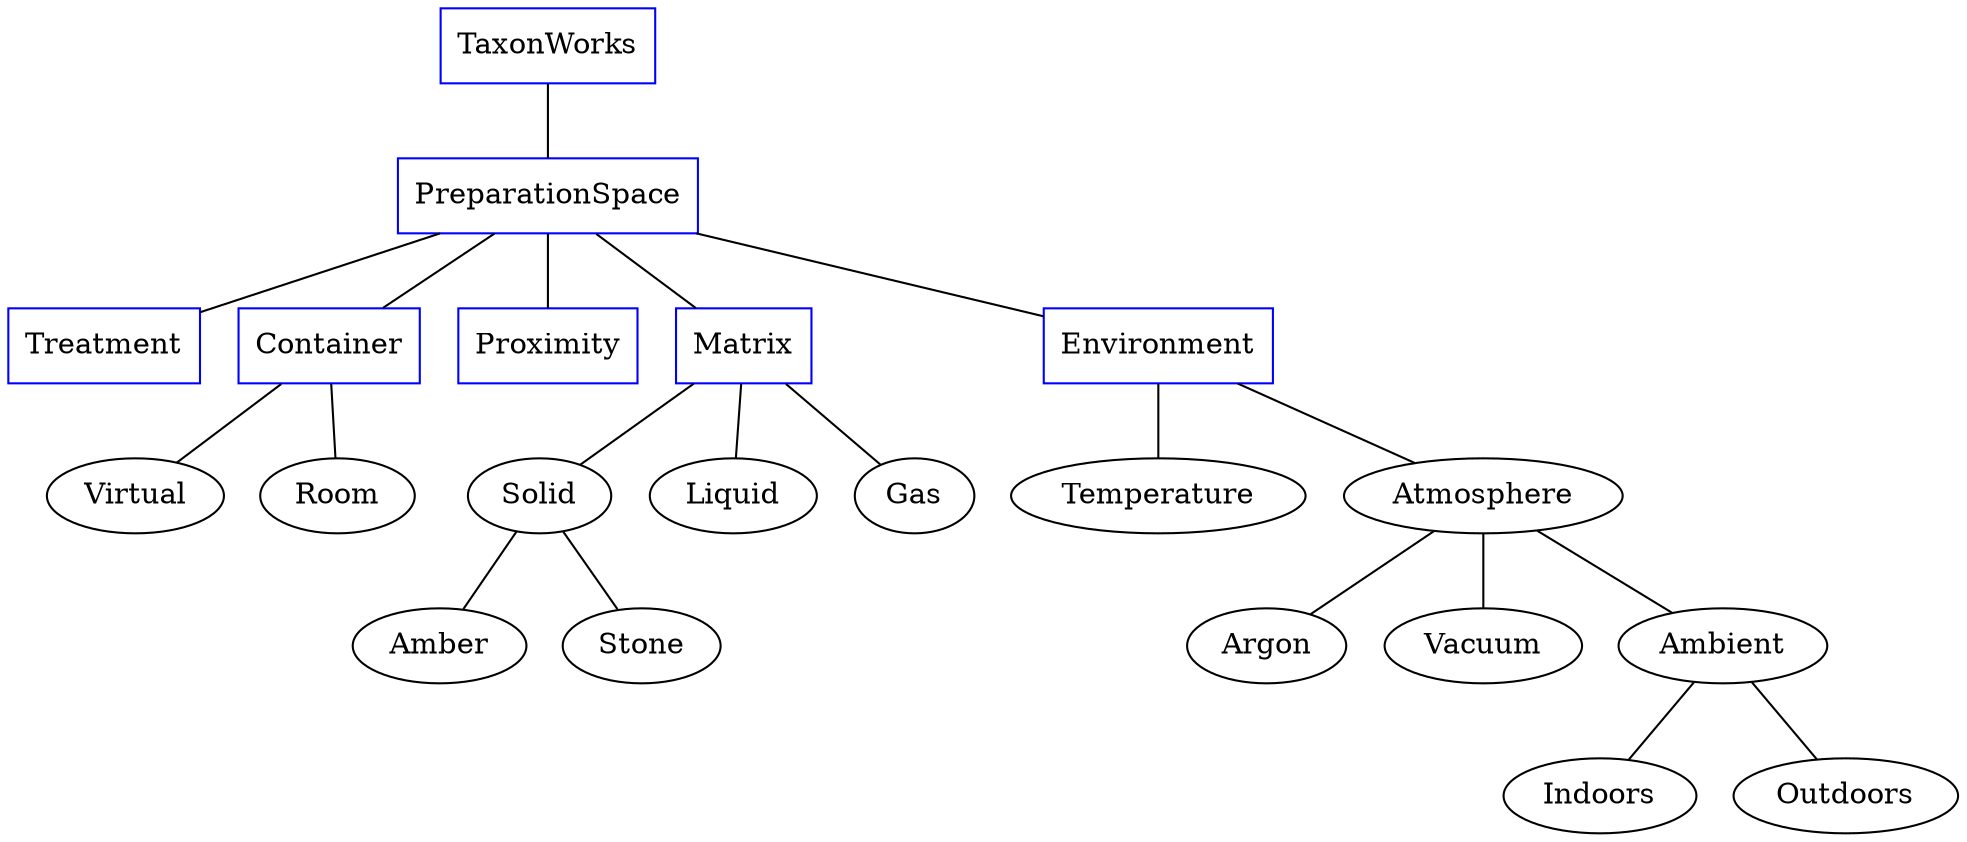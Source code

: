 # Brainstorming "Preparation" 
#
# Observations:
# * 1 - A primary decision in modeling the "PreparationSpace" is whether to treat it as outward->in (e.g. from a building to the specimen), or inward->out (from the specimen, outwards)
# * 2 - None of the attributes of a Preparation space are an attribute of the *current* physical state of the CollectionObject, therefor they must be tied to things that are *not* the collection object
# * 3 - Given 2, we should favour outward-in approaches (CollectionObject in some Container has_some Environment)
# * 4 - There is a history of operations that change the physical nature of the CollectionObject, these should be captured in a Protocol (Treatment being a subclass of sorts in TW). Nothing about the CollectionObject's *current* physical nature should be stored as metadata in the Protocol.  For example, if the Protocol ends with the CollectionObject having some physical property then that physical property should be "duplicated" as a property of the _present_ CollectionObject?!
#
#
graph  {
# Concepts
subgraph concepts {
  node [shape=rectangle color=blue]
  TaxonWorks 
  PreparationSpace

  # Treatment
  # The treatment is the process of physically altering the specimen _by a curator_ prior to the CollectionObjects current physical state.
  # Current proxy: Protocol.
  # Target implementation: Protocol, ProtocolSteps
  Treatment

  # Container
  # A physical (with one exception) that "localized" collection objects.  "Localizes": if you find the container, the probability of finding the specimen increases. Containers nest if a) it is physically possible and b) by nesting the probability of finding the CollectionObject increases.
  # Current proxy: Container, see https://rdoc.taxonworks.org/Container.html
  # Target implementation: Container (ontology)
  Container

  # Proximity
  # Proximity is temporary attribute to indicate the difference between "Bulk" and non-bulk assertions
  # Current proxy: Preparation type label
  # Target implementation: inferred, not asserted by inspection of CollectionObject#total and Container
  Proximity

  # Matrix 
  # The matrix is the immediate surrounding of the CollectionObject, what surrounds it.
  # Current proxy: Preparation type label
  # Target implementation: `matrix` attribute on PreparationSpace drawn from Matrix ontology/CVT
  Matrix

  # Environment 
  # The Environment is the sum of the attributes that describe the the space within, or encompassing the Container the CollectionObject is in.
  # Current proxy: Preparation type label.
  # Target implementation: `environment` attribute on PreparationSpace
  Environment
}

# Preparation space
TaxonWorks -- PreparationSpace
PreparationSpace -- Treatment
PreparationSpace -- Container
PreparationSpace -- Matrix 
PreparationSpace -- Environment 
PreparationSpace -- Proximity 

subgraph containers {
  Virtual [URL="https://rdoc.taxonworks.org/Container/Virtual.html"]
  Container --  Virtual
  Container -- Room
}

subgraph matrix {
  Matrix -- Solid
  Matrix -- Liquid
  Matrix -- Gas

  # Solids
  Solid -- Amber
  Solid -- Stone # compression fossils

}

subgraph environments {
  Environment -- Temperature
  Environment -- Atmosphere
  Atmosphere -- Argon
  Atmosphere -- Vacuum
  Atmosphere -- Ambient
  Ambient -- Indoors
  Ambient -- Outdoors
}


}



